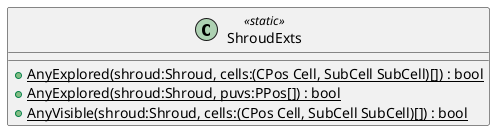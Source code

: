 @startuml
class ShroudExts <<static>> {
    + {static} AnyExplored(shroud:Shroud, cells:(CPos Cell, SubCell SubCell)[]) : bool
    + {static} AnyExplored(shroud:Shroud, puvs:PPos[]) : bool
    + {static} AnyVisible(shroud:Shroud, cells:(CPos Cell, SubCell SubCell)[]) : bool
}
@enduml
